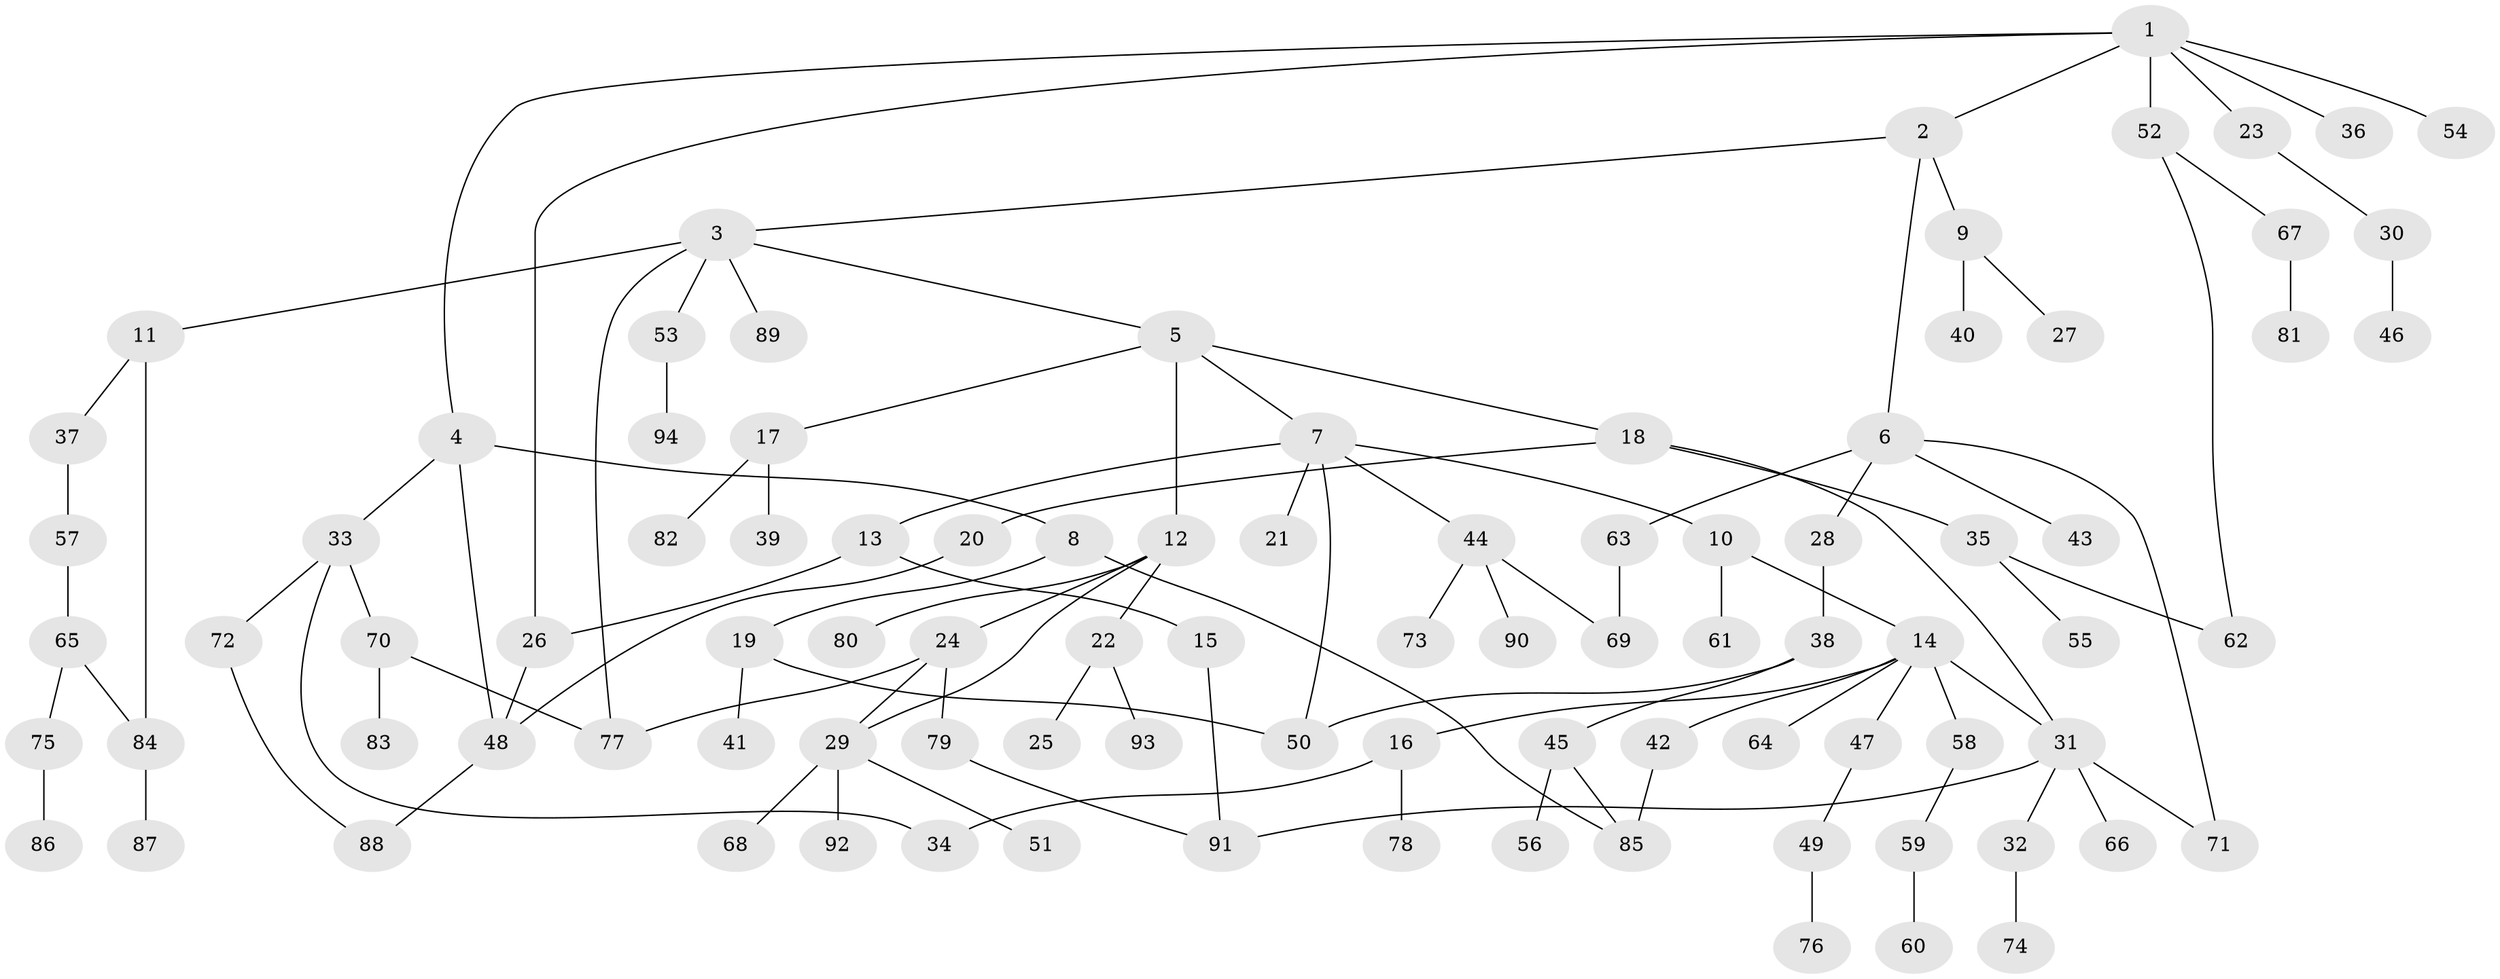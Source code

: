 // coarse degree distribution, {3: 0.18421052631578946, 5: 0.15789473684210525, 4: 0.15789473684210525, 2: 0.3157894736842105, 1: 0.18421052631578946}
// Generated by graph-tools (version 1.1) at 2025/48/03/04/25 22:48:39]
// undirected, 94 vertices, 112 edges
graph export_dot {
  node [color=gray90,style=filled];
  1;
  2;
  3;
  4;
  5;
  6;
  7;
  8;
  9;
  10;
  11;
  12;
  13;
  14;
  15;
  16;
  17;
  18;
  19;
  20;
  21;
  22;
  23;
  24;
  25;
  26;
  27;
  28;
  29;
  30;
  31;
  32;
  33;
  34;
  35;
  36;
  37;
  38;
  39;
  40;
  41;
  42;
  43;
  44;
  45;
  46;
  47;
  48;
  49;
  50;
  51;
  52;
  53;
  54;
  55;
  56;
  57;
  58;
  59;
  60;
  61;
  62;
  63;
  64;
  65;
  66;
  67;
  68;
  69;
  70;
  71;
  72;
  73;
  74;
  75;
  76;
  77;
  78;
  79;
  80;
  81;
  82;
  83;
  84;
  85;
  86;
  87;
  88;
  89;
  90;
  91;
  92;
  93;
  94;
  1 -- 2;
  1 -- 4;
  1 -- 23;
  1 -- 36;
  1 -- 52;
  1 -- 54;
  1 -- 26;
  2 -- 3;
  2 -- 6;
  2 -- 9;
  3 -- 5;
  3 -- 11;
  3 -- 53;
  3 -- 77;
  3 -- 89;
  4 -- 8;
  4 -- 33;
  4 -- 48;
  5 -- 7;
  5 -- 12;
  5 -- 17;
  5 -- 18;
  6 -- 28;
  6 -- 43;
  6 -- 63;
  6 -- 71;
  7 -- 10;
  7 -- 13;
  7 -- 21;
  7 -- 44;
  7 -- 50;
  8 -- 19;
  8 -- 85;
  9 -- 27;
  9 -- 40;
  10 -- 14;
  10 -- 61;
  11 -- 37;
  11 -- 84;
  12 -- 22;
  12 -- 24;
  12 -- 29;
  12 -- 80;
  13 -- 15;
  13 -- 26;
  14 -- 16;
  14 -- 42;
  14 -- 47;
  14 -- 58;
  14 -- 64;
  14 -- 31;
  15 -- 91;
  16 -- 78;
  16 -- 34;
  17 -- 39;
  17 -- 82;
  18 -- 20;
  18 -- 31;
  18 -- 35;
  19 -- 41;
  19 -- 50;
  20 -- 48;
  22 -- 25;
  22 -- 93;
  23 -- 30;
  24 -- 79;
  24 -- 77;
  24 -- 29;
  26 -- 48;
  28 -- 38;
  29 -- 51;
  29 -- 68;
  29 -- 92;
  30 -- 46;
  31 -- 32;
  31 -- 66;
  31 -- 71;
  31 -- 91;
  32 -- 74;
  33 -- 34;
  33 -- 70;
  33 -- 72;
  35 -- 55;
  35 -- 62;
  37 -- 57;
  38 -- 45;
  38 -- 50;
  42 -- 85;
  44 -- 73;
  44 -- 90;
  44 -- 69;
  45 -- 56;
  45 -- 85;
  47 -- 49;
  48 -- 88;
  49 -- 76;
  52 -- 62;
  52 -- 67;
  53 -- 94;
  57 -- 65;
  58 -- 59;
  59 -- 60;
  63 -- 69;
  65 -- 75;
  65 -- 84;
  67 -- 81;
  70 -- 83;
  70 -- 77;
  72 -- 88;
  75 -- 86;
  79 -- 91;
  84 -- 87;
}
